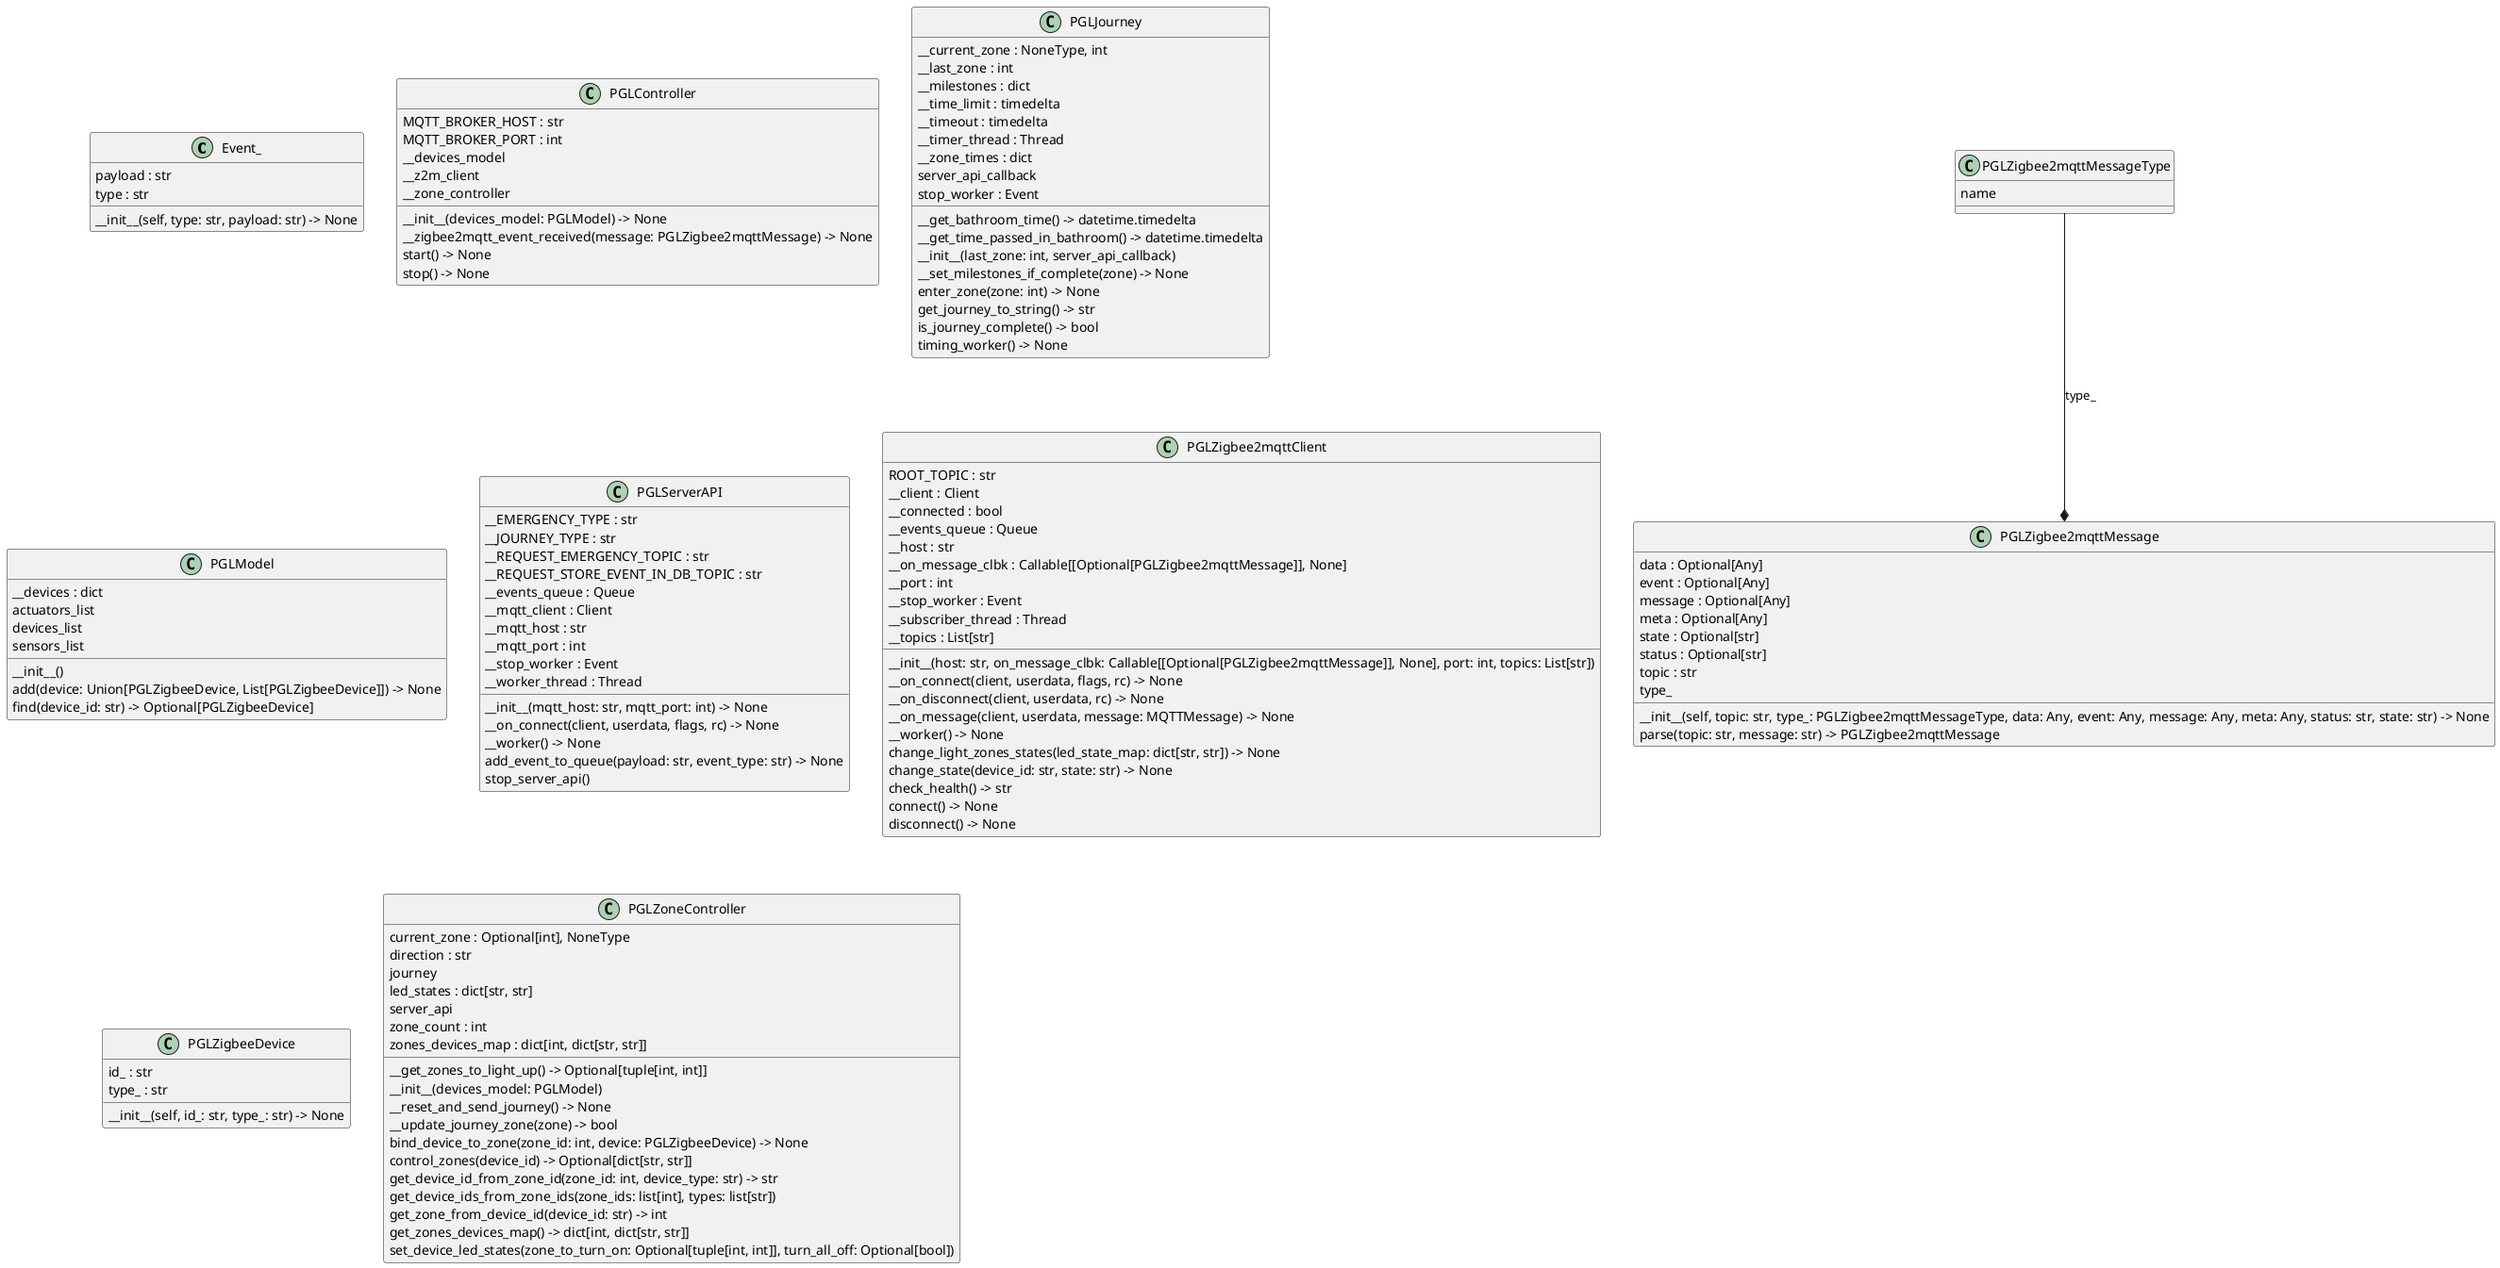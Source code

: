 @startuml classes
set namespaceSeparator none
class "Event_" as src.PGLServerAPI.Event_ {
  payload : str
  type : str
  __init__(self, type: str, payload: str) -> None
}
class "PGLController" as src.PGLController.PGLController {
  MQTT_BROKER_HOST : str
  MQTT_BROKER_PORT : int
  __devices_model
  __z2m_client
  __zone_controller
  __init__(devices_model: PGLModel) -> None
  __zigbee2mqtt_event_received(message: PGLZigbee2mqttMessage) -> None
  start() -> None
  stop() -> None
}
class "PGLJourney" as src.PGLJourney.PGLJourney {
  __current_zone : NoneType, int
  __last_zone : int
  __milestones : dict
  __time_limit : timedelta
  __timeout : timedelta
  __timer_thread : Thread
  __zone_times : dict
  server_api_callback
  stop_worker : Event
  __get_bathroom_time() -> datetime.timedelta
  __get_time_passed_in_bathroom() -> datetime.timedelta
  __init__(last_zone: int, server_api_callback)
  __set_milestones_if_complete(zone) -> None
  enter_zone(zone: int) -> None
  get_journey_to_string() -> str
  is_journey_complete() -> bool
  timing_worker() -> None
}
class "PGLModel" as src.PGLModel.PGLModel {
  __devices : dict
  actuators_list
  devices_list
  sensors_list
  __init__()
  add(device: Union[PGLZigbeeDevice, List[PGLZigbeeDevice]]) -> None
  find(device_id: str) -> Optional[PGLZigbeeDevice]
}
class "PGLServerAPI" as src.PGLServerAPI.PGLServerAPI {
  __EMERGENCY_TYPE : str
  __JOURNEY_TYPE : str
  __REQUEST_EMERGENCY_TOPIC : str
  __REQUEST_STORE_EVENT_IN_DB_TOPIC : str
  __events_queue : Queue
  __mqtt_client : Client
  __mqtt_host : str
  __mqtt_port : int
  __stop_worker : Event
  __worker_thread : Thread
  __init__(mqtt_host: str, mqtt_port: int) -> None
  __on_connect(client, userdata, flags, rc) -> None
  __worker() -> None
  add_event_to_queue(payload: str, event_type: str) -> None
  stop_server_api()
}
class "PGLZigbee2mqttClient" as src.PGLZigbee2mqttClient.PGLZigbee2mqttClient {
  ROOT_TOPIC : str
  __client : Client
  __connected : bool
  __events_queue : Queue
  __host : str
  __on_message_clbk : Callable[[Optional[PGLZigbee2mqttMessage]], None]
  __port : int
  __stop_worker : Event
  __subscriber_thread : Thread
  __topics : List[str]
  __init__(host: str, on_message_clbk: Callable[[Optional[PGLZigbee2mqttMessage]], None], port: int, topics: List[str])
  __on_connect(client, userdata, flags, rc) -> None
  __on_disconnect(client, userdata, rc) -> None
  __on_message(client, userdata, message: MQTTMessage) -> None
  __worker() -> None
  change_light_zones_states(led_state_map: dict[str, str]) -> None
  change_state(device_id: str, state: str) -> None
  check_health() -> str
  connect() -> None
  disconnect() -> None
}
class "PGLZigbee2mqttMessage" as src.PGLZigbee2mqttClient.PGLZigbee2mqttMessage {
  data : Optional[Any]
  event : Optional[Any]
  message : Optional[Any]
  meta : Optional[Any]
  state : Optional[str]
  status : Optional[str]
  topic : str
  type_
  __init__(self, topic: str, type_: PGLZigbee2mqttMessageType, data: Any, event: Any, message: Any, meta: Any, status: str, state: str) -> None
  parse(topic: str, message: str) -> PGLZigbee2mqttMessage
}
class "PGLZigbee2mqttMessageType" as src.PGLZigbee2mqttClient.PGLZigbee2mqttMessageType {
  name
}
class "PGLZigbeeDevice" as src.PGLModel.PGLZigbeeDevice {
  id_ : str
  type_ : str
  __init__(self, id_: str, type_: str) -> None
}
class "PGLZoneController" as src.PGLZoneController.PGLZoneController {
  current_zone : Optional[int], NoneType
  direction : str
  journey
  led_states : dict[str, str]
  server_api
  zone_count : int
  zones_devices_map : dict[int, dict[str, str]]
  __get_zones_to_light_up() -> Optional[tuple[int, int]]
  __init__(devices_model: PGLModel)
  __reset_and_send_journey() -> None
  __update_journey_zone(zone) -> bool
  bind_device_to_zone(zone_id: int, device: PGLZigbeeDevice) -> None
  control_zones(device_id) -> Optional[dict[str, str]]
  get_device_id_from_zone_id(zone_id: int, device_type: str) -> str
  get_device_ids_from_zone_ids(zone_ids: list[int], types: list[str])
  get_zone_from_device_id(device_id: str) -> int
  get_zones_devices_map() -> dict[int, dict[str, str]]
  set_device_led_states(zone_to_turn_on: Optional[tuple[int, int]], turn_all_off: Optional[bool])
}
src.PGLZigbee2mqttClient.PGLZigbee2mqttMessageType --* src.PGLZigbee2mqttClient.PGLZigbee2mqttMessage : type_
@enduml

